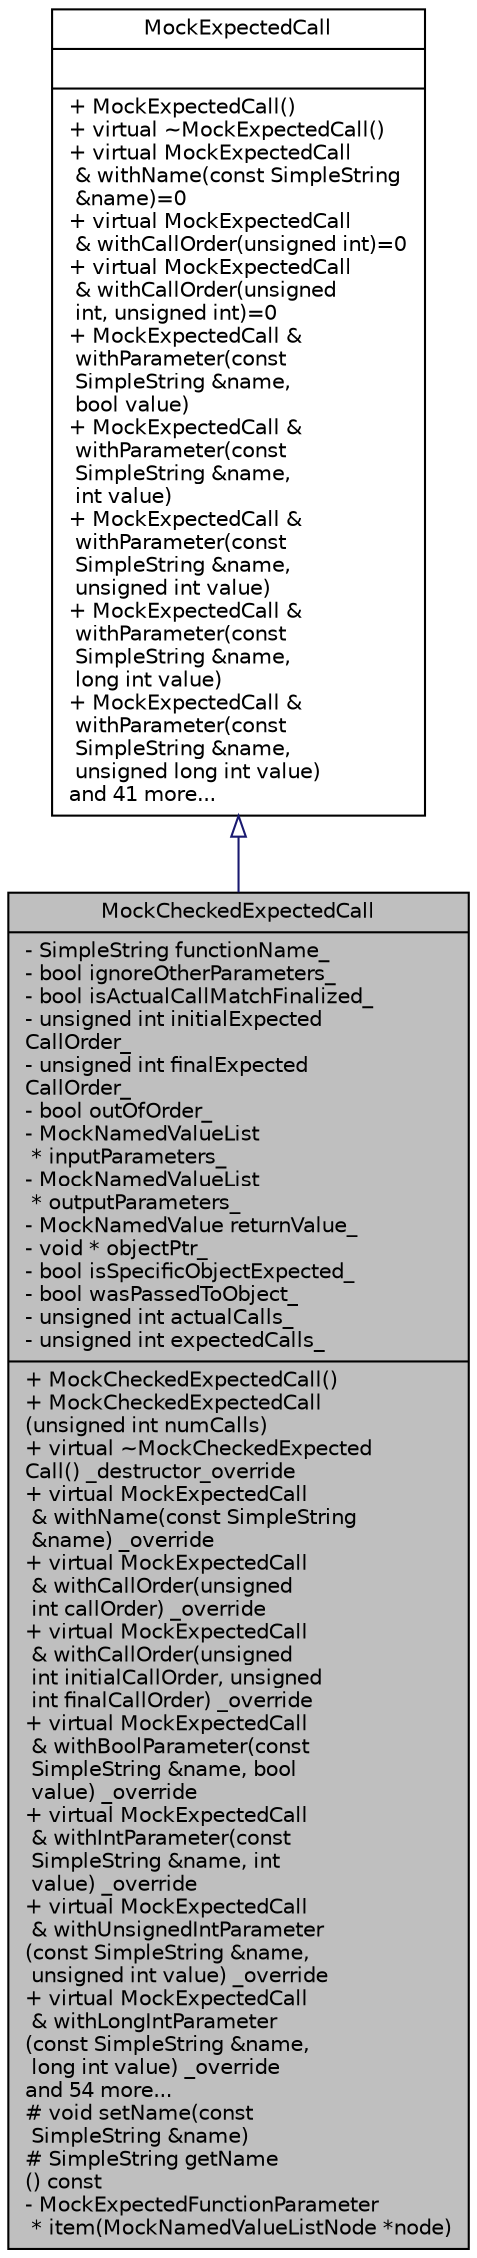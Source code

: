 digraph "MockCheckedExpectedCall"
{
 // LATEX_PDF_SIZE
  edge [fontname="Helvetica",fontsize="10",labelfontname="Helvetica",labelfontsize="10"];
  node [fontname="Helvetica",fontsize="10",shape=record];
  Node1 [label="{MockCheckedExpectedCall\n|- SimpleString functionName_\l- bool ignoreOtherParameters_\l- bool isActualCallMatchFinalized_\l- unsigned int initialExpected\lCallOrder_\l- unsigned int finalExpected\lCallOrder_\l- bool outOfOrder_\l- MockNamedValueList\l * inputParameters_\l- MockNamedValueList\l * outputParameters_\l- MockNamedValue returnValue_\l- void * objectPtr_\l- bool isSpecificObjectExpected_\l- bool wasPassedToObject_\l- unsigned int actualCalls_\l- unsigned int expectedCalls_\l|+  MockCheckedExpectedCall()\l+  MockCheckedExpectedCall\l(unsigned int numCalls)\l+ virtual ~MockCheckedExpected\lCall() _destructor_override\l+ virtual MockExpectedCall\l & withName(const SimpleString\l &name) _override\l+ virtual MockExpectedCall\l & withCallOrder(unsigned\l int callOrder) _override\l+ virtual MockExpectedCall\l & withCallOrder(unsigned\l int initialCallOrder, unsigned\l int finalCallOrder) _override\l+ virtual MockExpectedCall\l & withBoolParameter(const\l SimpleString &name, bool\l value) _override\l+ virtual MockExpectedCall\l & withIntParameter(const\l SimpleString &name, int\l value) _override\l+ virtual MockExpectedCall\l & withUnsignedIntParameter\l(const SimpleString &name,\l unsigned int value) _override\l+ virtual MockExpectedCall\l & withLongIntParameter\l(const SimpleString &name,\l long int value) _override\land 54 more...\l# void setName(const\l SimpleString &name)\l# SimpleString getName\l() const\l- MockExpectedFunctionParameter\l * item(MockNamedValueListNode *node)\l}",height=0.2,width=0.4,color="black", fillcolor="grey75", style="filled", fontcolor="black",tooltip=" "];
  Node2 -> Node1 [dir="back",color="midnightblue",fontsize="10",style="solid",arrowtail="onormal",fontname="Helvetica"];
  Node2 [label="{MockExpectedCall\n||+  MockExpectedCall()\l+ virtual ~MockExpectedCall()\l+ virtual MockExpectedCall\l & withName(const SimpleString\l &name)=0\l+ virtual MockExpectedCall\l & withCallOrder(unsigned int)=0\l+ virtual MockExpectedCall\l & withCallOrder(unsigned\l int, unsigned int)=0\l+ MockExpectedCall &\l withParameter(const\l SimpleString &name,\l bool value)\l+ MockExpectedCall &\l withParameter(const\l SimpleString &name,\l int value)\l+ MockExpectedCall &\l withParameter(const\l SimpleString &name,\l unsigned int value)\l+ MockExpectedCall &\l withParameter(const\l SimpleString &name,\l long int value)\l+ MockExpectedCall &\l withParameter(const\l SimpleString &name,\l unsigned long int value)\land 41 more...\l}",height=0.2,width=0.4,color="black", fillcolor="white", style="filled",URL="$classMockExpectedCall.html",tooltip=" "];
}
